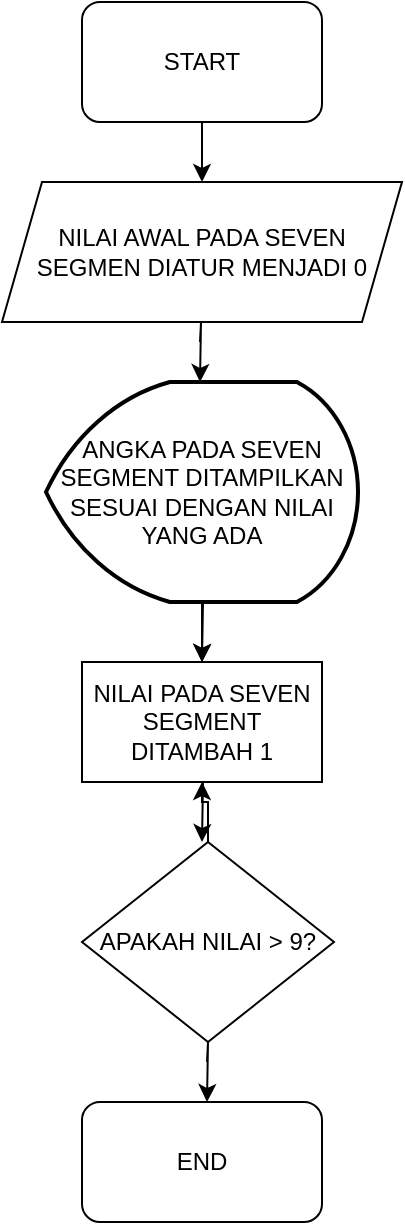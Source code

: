 <mxfile version="24.7.17" pages="3">
  <diagram name="Halaman-1" id="GbUWycWMfNZccRVf2EQ0">
    <mxGraphModel dx="880" dy="1629" grid="1" gridSize="10" guides="1" tooltips="1" connect="1" arrows="1" fold="1" page="1" pageScale="1" pageWidth="827" pageHeight="1169" math="0" shadow="0">
      <root>
        <mxCell id="0" />
        <mxCell id="1" parent="0" />
        <mxCell id="GakSFm36LPXETbhwscrp-1" value="START" style="rounded=1;whiteSpace=wrap;html=1;" vertex="1" parent="1">
          <mxGeometry x="354" y="-440" width="120" height="60" as="geometry" />
        </mxCell>
        <mxCell id="GakSFm36LPXETbhwscrp-2" value="" style="endArrow=classic;html=1;rounded=0;" edge="1" parent="1">
          <mxGeometry width="50" height="50" relative="1" as="geometry">
            <mxPoint x="414" y="-380" as="sourcePoint" />
            <mxPoint x="414" y="-350" as="targetPoint" />
          </mxGeometry>
        </mxCell>
        <mxCell id="GakSFm36LPXETbhwscrp-3" value="NILAI AWAL PADA SEVEN SEGMEN DIATUR MENJADI 0" style="shape=parallelogram;perimeter=parallelogramPerimeter;whiteSpace=wrap;html=1;fixedSize=1;" vertex="1" parent="1">
          <mxGeometry x="314" y="-350" width="200" height="70" as="geometry" />
        </mxCell>
        <mxCell id="GakSFm36LPXETbhwscrp-4" value="" style="endArrow=classic;html=1;rounded=0;" edge="1" parent="1">
          <mxGeometry width="50" height="50" relative="1" as="geometry">
            <mxPoint x="413" y="-270" as="sourcePoint" />
            <mxPoint x="413" y="-250" as="targetPoint" />
            <Array as="points">
              <mxPoint x="413.5" y="-270" />
              <mxPoint x="413.5" y="-280" />
            </Array>
          </mxGeometry>
        </mxCell>
        <mxCell id="GakSFm36LPXETbhwscrp-8" value="" style="edgeStyle=orthogonalEdgeStyle;rounded=0;orthogonalLoop=1;jettySize=auto;html=1;" edge="1" parent="1" source="GakSFm36LPXETbhwscrp-5" target="GakSFm36LPXETbhwscrp-7">
          <mxGeometry relative="1" as="geometry" />
        </mxCell>
        <mxCell id="GakSFm36LPXETbhwscrp-5" value="ANGKA PADA SEVEN SEGMENT DITAMPILKAN SESUAI DENGAN NILAI YANG ADA" style="strokeWidth=2;html=1;shape=mxgraph.flowchart.display;whiteSpace=wrap;" vertex="1" parent="1">
          <mxGeometry x="336" y="-250" width="156" height="110" as="geometry" />
        </mxCell>
        <mxCell id="GakSFm36LPXETbhwscrp-6" value="" style="endArrow=classic;html=1;rounded=0;" edge="1" parent="1">
          <mxGeometry width="50" height="50" relative="1" as="geometry">
            <mxPoint x="414" y="-130" as="sourcePoint" />
            <mxPoint x="414" y="-110" as="targetPoint" />
            <Array as="points">
              <mxPoint x="414.5" y="-130" />
              <mxPoint x="414.5" y="-140" />
            </Array>
          </mxGeometry>
        </mxCell>
        <mxCell id="GakSFm36LPXETbhwscrp-7" value="NILAI PADA SEVEN SEGMENT DITAMBAH 1" style="rounded=0;whiteSpace=wrap;html=1;" vertex="1" parent="1">
          <mxGeometry x="354" y="-110" width="120" height="60" as="geometry" />
        </mxCell>
        <mxCell id="GakSFm36LPXETbhwscrp-9" value="" style="endArrow=classic;html=1;rounded=0;" edge="1" parent="1">
          <mxGeometry width="50" height="50" relative="1" as="geometry">
            <mxPoint x="414" y="-40" as="sourcePoint" />
            <mxPoint x="414" y="-20" as="targetPoint" />
            <Array as="points">
              <mxPoint x="414.5" y="-40" />
              <mxPoint x="414.5" y="-50" />
            </Array>
          </mxGeometry>
        </mxCell>
        <mxCell id="GakSFm36LPXETbhwscrp-12" value="" style="edgeStyle=orthogonalEdgeStyle;rounded=0;orthogonalLoop=1;jettySize=auto;html=1;" edge="1" parent="1" source="GakSFm36LPXETbhwscrp-10" target="GakSFm36LPXETbhwscrp-7">
          <mxGeometry relative="1" as="geometry" />
        </mxCell>
        <mxCell id="GakSFm36LPXETbhwscrp-10" value="APAKAH NILAI &amp;gt; 9?" style="rhombus;whiteSpace=wrap;html=1;" vertex="1" parent="1">
          <mxGeometry x="354" y="-20" width="126" height="100" as="geometry" />
        </mxCell>
        <mxCell id="GakSFm36LPXETbhwscrp-11" value="" style="endArrow=classic;html=1;rounded=0;" edge="1" parent="1">
          <mxGeometry width="50" height="50" relative="1" as="geometry">
            <mxPoint x="416.5" y="90" as="sourcePoint" />
            <mxPoint x="416.5" y="110" as="targetPoint" />
            <Array as="points">
              <mxPoint x="417" y="90" />
              <mxPoint x="417" y="80" />
            </Array>
          </mxGeometry>
        </mxCell>
        <mxCell id="GakSFm36LPXETbhwscrp-13" value="END" style="rounded=1;whiteSpace=wrap;html=1;" vertex="1" parent="1">
          <mxGeometry x="354" y="110" width="120" height="60" as="geometry" />
        </mxCell>
      </root>
    </mxGraphModel>
  </diagram>
  <diagram id="Bh8mJu_pcLG-_PLynUe3" name="Halaman-2">
    <mxGraphModel dx="880" dy="460" grid="1" gridSize="10" guides="1" tooltips="1" connect="1" arrows="1" fold="1" page="1" pageScale="1" pageWidth="827" pageHeight="1169" math="0" shadow="0">
      <root>
        <mxCell id="0" />
        <mxCell id="1" parent="0" />
        <mxCell id="-dmVh5BIcBxDAerCLZJc-1" value="START" style="rounded=1;whiteSpace=wrap;html=1;" vertex="1" parent="1">
          <mxGeometry x="354" y="20" width="120" height="60" as="geometry" />
        </mxCell>
        <mxCell id="-dmVh5BIcBxDAerCLZJc-2" value="" style="endArrow=classic;html=1;rounded=0;" edge="1" parent="1">
          <mxGeometry width="50" height="50" relative="1" as="geometry">
            <mxPoint x="413" y="80" as="sourcePoint" />
            <mxPoint x="413" y="120" as="targetPoint" />
          </mxGeometry>
        </mxCell>
        <mxCell id="-dmVh5BIcBxDAerCLZJc-3" value="detak tombol ya/tidak" style="rhombus;whiteSpace=wrap;html=1;" vertex="1" parent="1">
          <mxGeometry x="359" y="120" width="110" height="120" as="geometry" />
        </mxCell>
        <mxCell id="-dmVh5BIcBxDAerCLZJc-4" value="" style="endArrow=classic;html=1;rounded=0;" edge="1" parent="1">
          <mxGeometry width="50" height="50" relative="1" as="geometry">
            <mxPoint x="414" y="240" as="sourcePoint" />
            <mxPoint x="414" y="280" as="targetPoint" />
          </mxGeometry>
        </mxCell>
        <mxCell id="-dmVh5BIcBxDAerCLZJc-5" value="set status menjadi sedang melakukan count down" style="shape=parallelogram;perimeter=parallelogramPerimeter;whiteSpace=wrap;html=1;fixedSize=1;" vertex="1" parent="1">
          <mxGeometry x="324" y="280" width="180" height="80" as="geometry" />
        </mxCell>
        <mxCell id="-dmVh5BIcBxDAerCLZJc-6" value="" style="endArrow=classic;html=1;rounded=0;" edge="1" parent="1">
          <mxGeometry width="50" height="50" relative="1" as="geometry">
            <mxPoint x="413" y="360" as="sourcePoint" />
            <mxPoint x="413" y="400" as="targetPoint" />
          </mxGeometry>
        </mxCell>
        <mxCell id="-dmVh5BIcBxDAerCLZJc-7" value="angka pada seven segment ditampilkan dengan nilai yang ada" style="strokeWidth=2;html=1;shape=mxgraph.flowchart.display;whiteSpace=wrap;" vertex="1" parent="1">
          <mxGeometry x="344" y="400" width="140" height="120" as="geometry" />
        </mxCell>
        <mxCell id="-dmVh5BIcBxDAerCLZJc-8" value="" style="endArrow=classic;html=1;rounded=0;" edge="1" parent="1">
          <mxGeometry width="50" height="50" relative="1" as="geometry">
            <mxPoint x="414" y="520" as="sourcePoint" />
            <mxPoint x="414" y="560" as="targetPoint" />
          </mxGeometry>
        </mxCell>
        <mxCell id="-dmVh5BIcBxDAerCLZJc-9" value="nilai pada seven segment dikurangi 1" style="rounded=0;whiteSpace=wrap;html=1;" vertex="1" parent="1">
          <mxGeometry x="354" y="560" width="120" height="60" as="geometry" />
        </mxCell>
        <mxCell id="-dmVh5BIcBxDAerCLZJc-10" value="" style="endArrow=classic;html=1;rounded=0;" edge="1" parent="1">
          <mxGeometry width="50" height="50" relative="1" as="geometry">
            <mxPoint x="413" y="620" as="sourcePoint" />
            <mxPoint x="413" y="660" as="targetPoint" />
          </mxGeometry>
        </mxCell>
        <mxCell id="-dmVh5BIcBxDAerCLZJc-11" value="apakah nilai &amp;lt;=0?" style="rhombus;whiteSpace=wrap;html=1;" vertex="1" parent="1">
          <mxGeometry x="359" y="660" width="110" height="110" as="geometry" />
        </mxCell>
        <mxCell id="-dmVh5BIcBxDAerCLZJc-12" value="" style="endArrow=classic;html=1;rounded=0;" edge="1" parent="1">
          <mxGeometry width="50" height="50" relative="1" as="geometry">
            <mxPoint x="413" y="770" as="sourcePoint" />
            <mxPoint x="413" y="810" as="targetPoint" />
          </mxGeometry>
        </mxCell>
        <mxCell id="-dmVh5BIcBxDAerCLZJc-13" value="turn off the light&lt;div&gt;&lt;br&gt;&lt;/div&gt;" style="shape=parallelogram;perimeter=parallelogramPerimeter;whiteSpace=wrap;html=1;fixedSize=1;" vertex="1" parent="1">
          <mxGeometry x="344" y="810" width="120" height="60" as="geometry" />
        </mxCell>
        <mxCell id="-dmVh5BIcBxDAerCLZJc-14" value="" style="endArrow=classic;html=1;rounded=0;" edge="1" parent="1">
          <mxGeometry width="50" height="50" relative="1" as="geometry">
            <mxPoint x="413" y="880" as="sourcePoint" />
            <mxPoint x="413" y="920" as="targetPoint" />
          </mxGeometry>
        </mxCell>
        <mxCell id="-dmVh5BIcBxDAerCLZJc-15" value="END" style="rounded=1;whiteSpace=wrap;html=1;" vertex="1" parent="1">
          <mxGeometry x="354" y="920" width="120" height="60" as="geometry" />
        </mxCell>
      </root>
    </mxGraphModel>
  </diagram>
  <diagram id="0Txncm0Pv7PDEjesDAfV" name="Halaman-3">
    <mxGraphModel dx="880" dy="460" grid="1" gridSize="10" guides="1" tooltips="1" connect="1" arrows="1" fold="1" page="1" pageScale="1" pageWidth="827" pageHeight="1169" math="0" shadow="0">
      <root>
        <mxCell id="0" />
        <mxCell id="1" parent="0" />
        <mxCell id="f7rXa1wemnJ_d964C1l7-1" value="START" style="rounded=1;whiteSpace=wrap;html=1;" vertex="1" parent="1">
          <mxGeometry x="350" y="20" width="120" height="60" as="geometry" />
        </mxCell>
        <mxCell id="f7rXa1wemnJ_d964C1l7-2" value="" style="endArrow=classic;html=1;rounded=0;" edge="1" parent="1">
          <mxGeometry width="50" height="50" relative="1" as="geometry">
            <mxPoint x="414" y="80" as="sourcePoint" />
            <mxPoint x="414" y="110" as="targetPoint" />
          </mxGeometry>
        </mxCell>
        <mxCell id="f7rXa1wemnJ_d964C1l7-3" value="nilai awal seven segmemt diatur menjadi 20" style="shape=parallelogram;perimeter=parallelogramPerimeter;whiteSpace=wrap;html=1;fixedSize=1;" vertex="1" parent="1">
          <mxGeometry x="334" y="110" width="160" height="80" as="geometry" />
        </mxCell>
        <mxCell id="f7rXa1wemnJ_d964C1l7-4" value="angka pada seven segment ditampilkan sesuai dengan nilai yang ada" style="strokeWidth=2;html=1;shape=mxgraph.flowchart.display;whiteSpace=wrap;" vertex="1" parent="1">
          <mxGeometry x="340" y="220" width="140" height="110" as="geometry" />
        </mxCell>
        <mxCell id="f7rXa1wemnJ_d964C1l7-5" value="" style="endArrow=classic;html=1;rounded=0;" edge="1" parent="1">
          <mxGeometry width="50" height="50" relative="1" as="geometry">
            <mxPoint x="409.5" y="190" as="sourcePoint" />
            <mxPoint x="409.5" y="220" as="targetPoint" />
          </mxGeometry>
        </mxCell>
        <mxCell id="f7rXa1wemnJ_d964C1l7-6" value="" style="endArrow=classic;html=1;rounded=0;" edge="1" parent="1">
          <mxGeometry width="50" height="50" relative="1" as="geometry">
            <mxPoint x="413" y="330" as="sourcePoint" />
            <mxPoint x="413" y="360" as="targetPoint" />
          </mxGeometry>
        </mxCell>
        <mxCell id="f7rXa1wemnJ_d964C1l7-7" value="nilai pada seven segment ditambah 1" style="rounded=0;whiteSpace=wrap;html=1;" vertex="1" parent="1">
          <mxGeometry x="354" y="360" width="120" height="60" as="geometry" />
        </mxCell>
        <mxCell id="f7rXa1wemnJ_d964C1l7-8" value="" style="endArrow=classic;html=1;rounded=0;" edge="1" parent="1">
          <mxGeometry width="50" height="50" relative="1" as="geometry">
            <mxPoint x="413" y="420" as="sourcePoint" />
            <mxPoint x="413" y="450" as="targetPoint" />
          </mxGeometry>
        </mxCell>
        <mxCell id="f7rXa1wemnJ_d964C1l7-9" value="apakah nilai &amp;lt;=0?" style="rhombus;whiteSpace=wrap;html=1;" vertex="1" parent="1">
          <mxGeometry x="354" y="450" width="120" height="110" as="geometry" />
        </mxCell>
        <mxCell id="f7rXa1wemnJ_d964C1l7-10" value="" style="endArrow=classic;html=1;rounded=0;" edge="1" parent="1">
          <mxGeometry width="50" height="50" relative="1" as="geometry">
            <mxPoint x="413" y="560" as="sourcePoint" />
            <mxPoint x="413" y="590" as="targetPoint" />
          </mxGeometry>
        </mxCell>
        <mxCell id="f7rXa1wemnJ_d964C1l7-11" value="END" style="rounded=1;whiteSpace=wrap;html=1;" vertex="1" parent="1">
          <mxGeometry x="354" y="590" width="120" height="60" as="geometry" />
        </mxCell>
      </root>
    </mxGraphModel>
  </diagram>
</mxfile>
